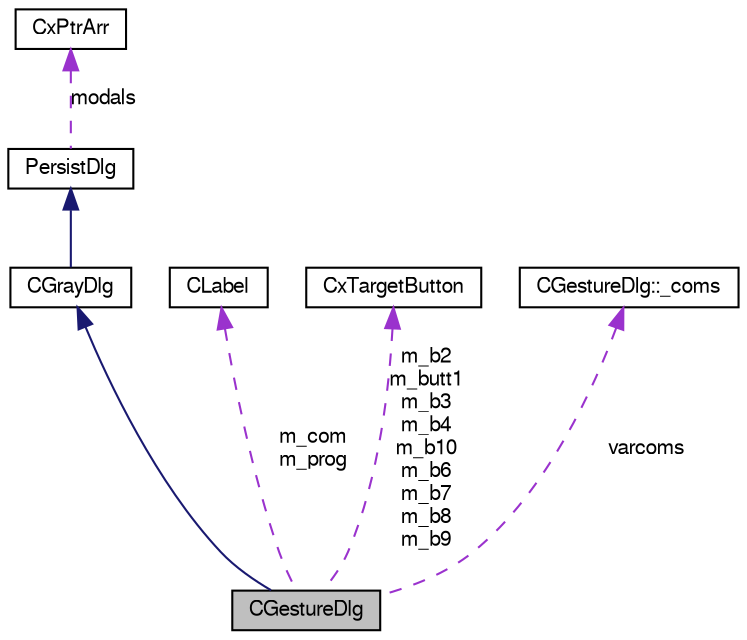 digraph G
{
  edge [fontname="FreeSans",fontsize="10",labelfontname="FreeSans",labelfontsize="10"];
  node [fontname="FreeSans",fontsize="10",shape=record];
  Node1 [label="CGestureDlg",height=0.2,width=0.4,color="black", fillcolor="grey75", style="filled" fontcolor="black"];
  Node2 -> Node1 [dir=back,color="midnightblue",fontsize="10",style="solid",fontname="FreeSans"];
  Node2 [label="CGrayDlg",height=0.2,width=0.4,color="black", fillcolor="white", style="filled",URL="$class_c_gray_dlg.html"];
  Node3 -> Node2 [dir=back,color="midnightblue",fontsize="10",style="solid",fontname="FreeSans"];
  Node3 [label="PersistDlg",height=0.2,width=0.4,color="black", fillcolor="white", style="filled",URL="$class_persist_dlg.html"];
  Node4 -> Node3 [dir=back,color="darkorchid3",fontsize="10",style="dashed",label="modals",fontname="FreeSans"];
  Node4 [label="CxPtrArr",height=0.2,width=0.4,color="black", fillcolor="white", style="filled",URL="$class_cx_ptr_arr.html"];
  Node5 -> Node1 [dir=back,color="darkorchid3",fontsize="10",style="dashed",label="m_com\nm_prog",fontname="FreeSans"];
  Node5 [label="CLabel",height=0.2,width=0.4,color="black", fillcolor="white", style="filled",URL="$class_c_label.html"];
  Node6 -> Node1 [dir=back,color="darkorchid3",fontsize="10",style="dashed",label="m_b2\nm_butt1\nm_b3\nm_b4\nm_b10\nm_b6\nm_b7\nm_b8\nm_b9",fontname="FreeSans"];
  Node6 [label="CxTargetButton",height=0.2,width=0.4,color="black", fillcolor="white", style="filled",URL="$class_cx_target_button.html"];
  Node7 -> Node1 [dir=back,color="darkorchid3",fontsize="10",style="dashed",label="varcoms",fontname="FreeSans"];
  Node7 [label="CGestureDlg::_coms",height=0.2,width=0.4,color="black", fillcolor="white", style="filled",URL="$struct_c_gesture_dlg_1_1__coms.html"];
}
